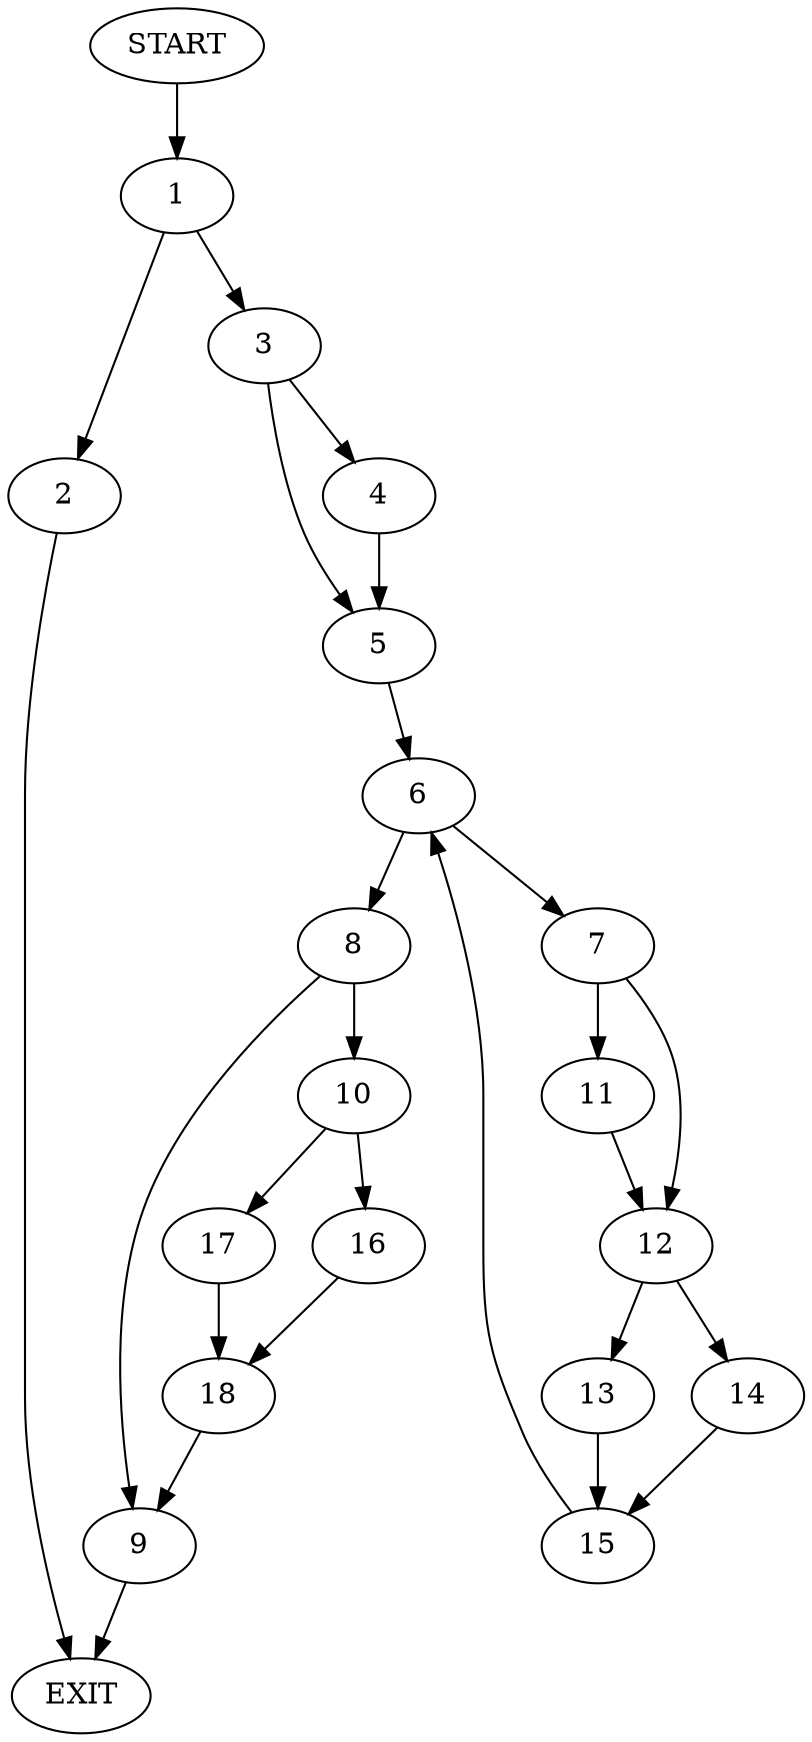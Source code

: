 digraph {
0 [label="START"]
19 [label="EXIT"]
0 -> 1
1 -> 2
1 -> 3
2 -> 19
3 -> 4
3 -> 5
4 -> 5
5 -> 6
6 -> 7
6 -> 8
8 -> 9
8 -> 10
7 -> 11
7 -> 12
11 -> 12
12 -> 13
12 -> 14
14 -> 15
13 -> 15
15 -> 6
10 -> 16
10 -> 17
9 -> 19
16 -> 18
17 -> 18
18 -> 9
}
